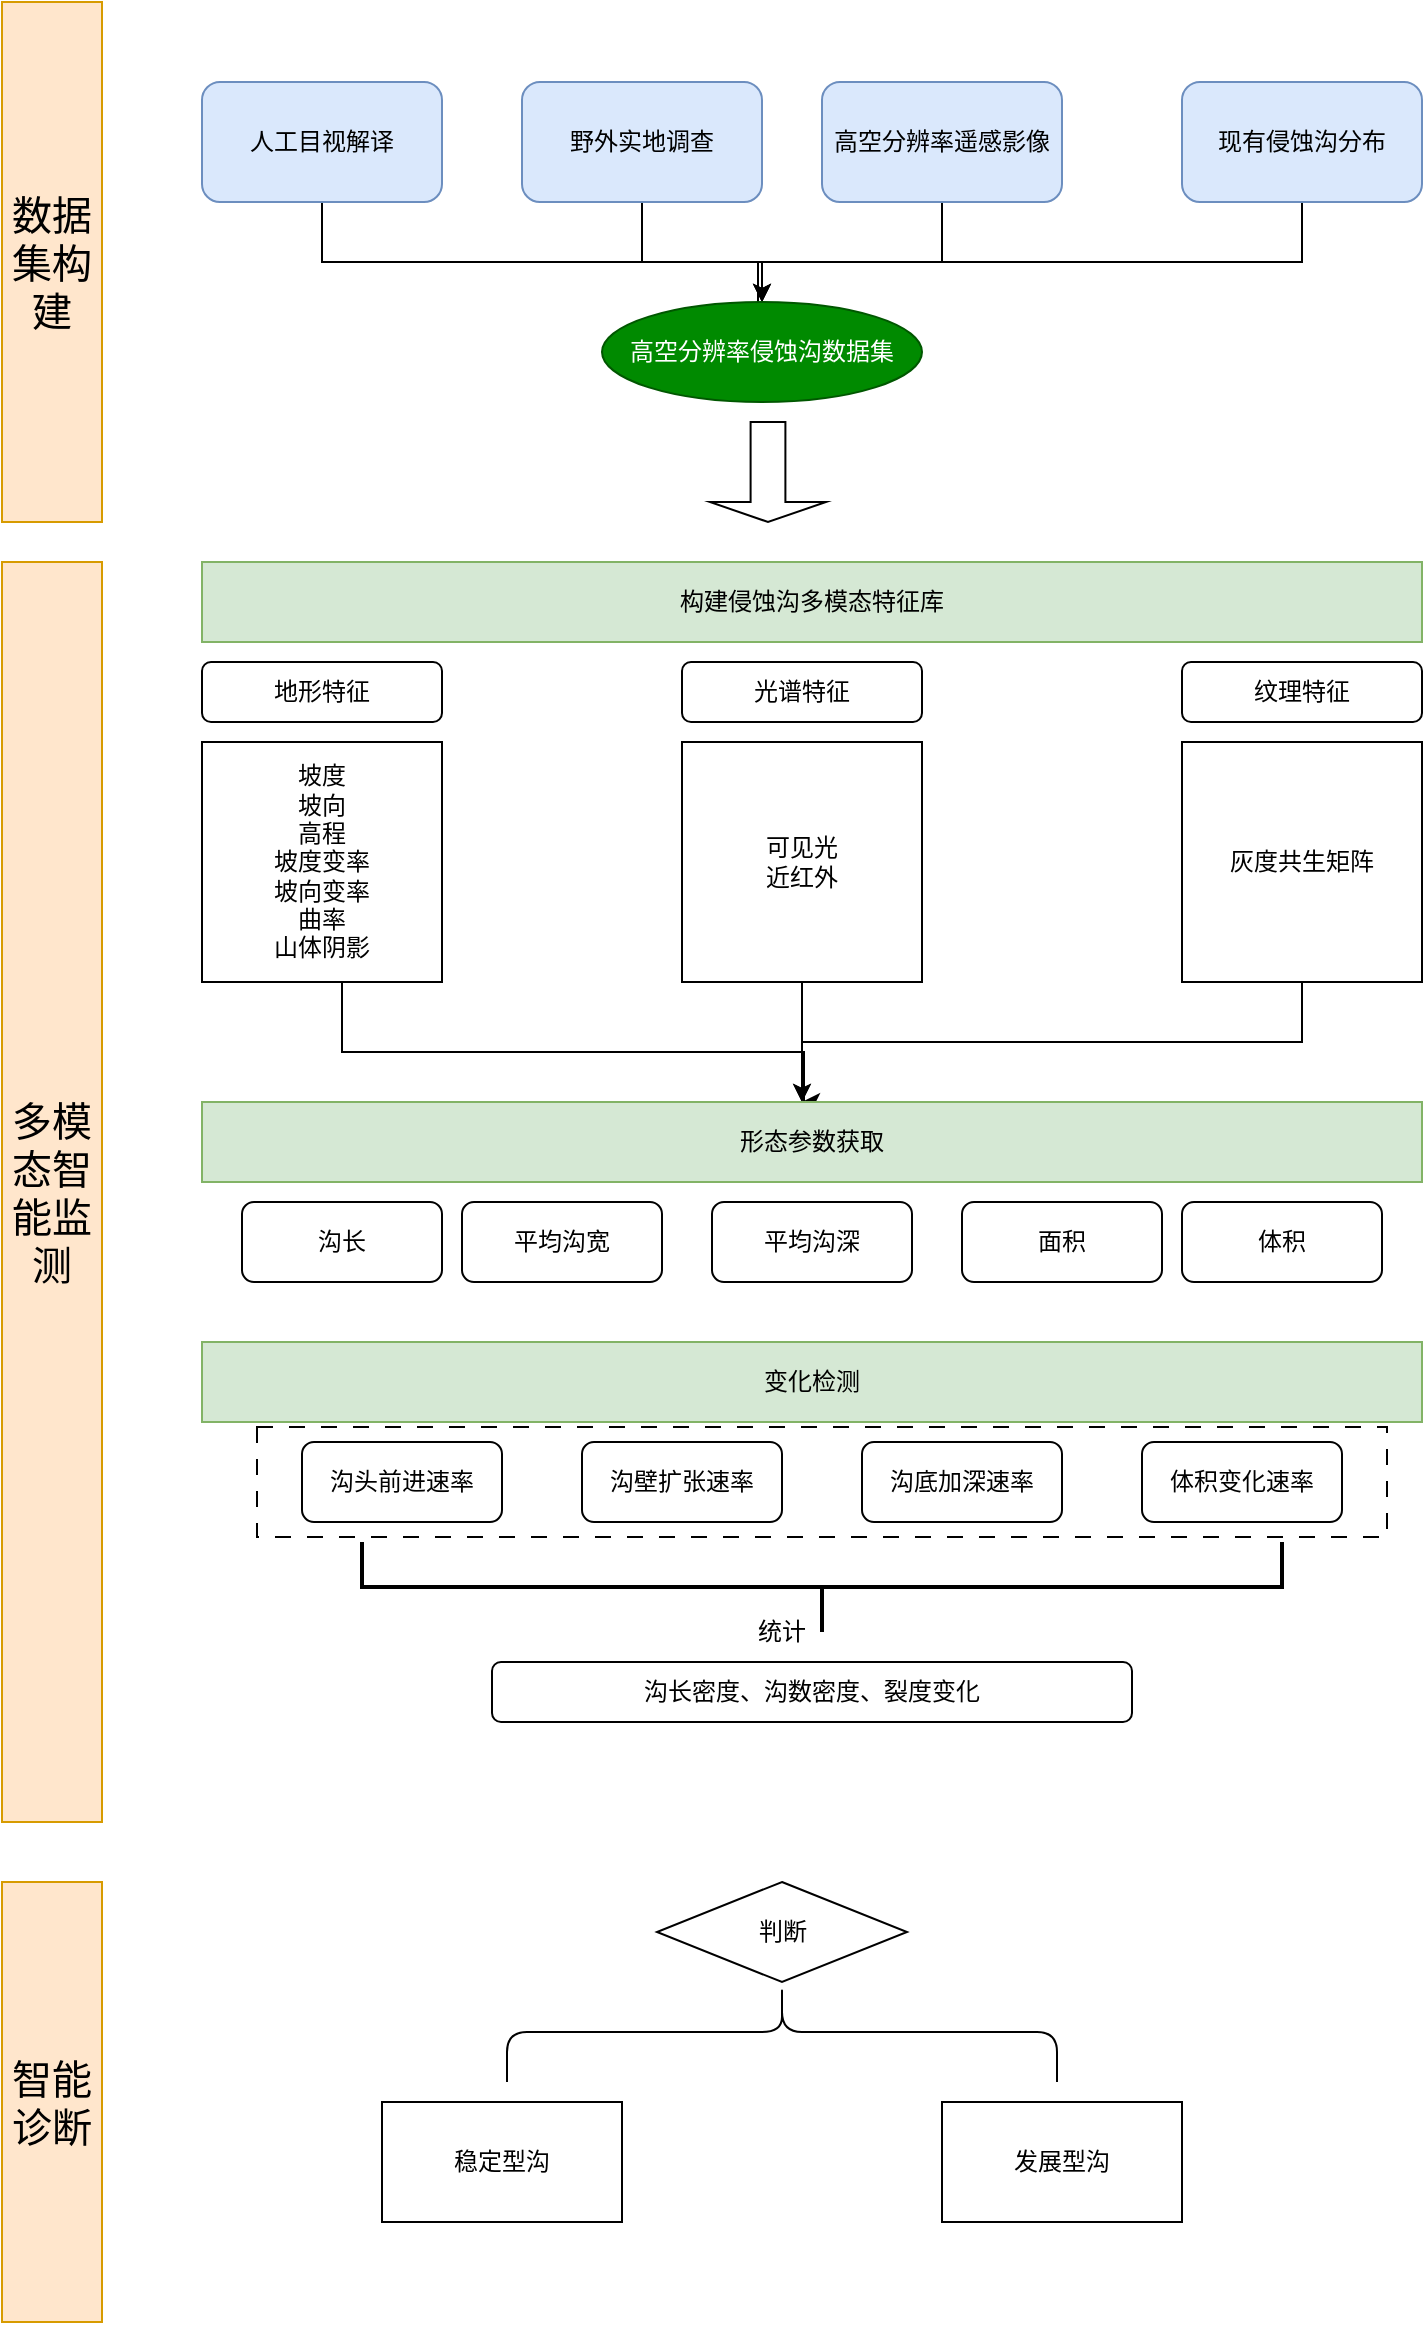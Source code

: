 <mxfile version="26.1.0">
  <diagram name="第 1 页" id="TZFuUK252T7A37Ij6whs">
    <mxGraphModel dx="1042" dy="573" grid="1" gridSize="10" guides="1" tooltips="1" connect="1" arrows="1" fold="1" page="1" pageScale="1" pageWidth="827" pageHeight="1169" math="0" shadow="0">
      <root>
        <mxCell id="0" />
        <mxCell id="1" parent="0" />
        <mxCell id="YTZnSgjd3nYbgK_upiZN-1" value="&lt;font style=&quot;font-size: 20px;&quot;&gt;数据集构建&lt;/font&gt;" style="rounded=0;whiteSpace=wrap;html=1;fillColor=#ffe6cc;strokeColor=#d79b00;" vertex="1" parent="1">
          <mxGeometry x="60" width="50" height="260" as="geometry" />
        </mxCell>
        <mxCell id="YTZnSgjd3nYbgK_upiZN-2" value="&lt;font style=&quot;font-size: 20px;&quot;&gt;多模态智能监测&lt;/font&gt;" style="rounded=0;whiteSpace=wrap;html=1;fillColor=#ffe6cc;strokeColor=#d79b00;" vertex="1" parent="1">
          <mxGeometry x="60" y="280" width="50" height="630" as="geometry" />
        </mxCell>
        <mxCell id="YTZnSgjd3nYbgK_upiZN-4" value="&lt;font style=&quot;font-size: 20px;&quot;&gt;智能诊断&lt;/font&gt;" style="rounded=0;whiteSpace=wrap;html=1;fillColor=#ffe6cc;strokeColor=#d79b00;" vertex="1" parent="1">
          <mxGeometry x="60" y="940" width="50" height="220" as="geometry" />
        </mxCell>
        <mxCell id="YTZnSgjd3nYbgK_upiZN-13" style="edgeStyle=orthogonalEdgeStyle;rounded=0;orthogonalLoop=1;jettySize=auto;html=1;entryX=0.547;entryY=0.015;entryDx=0;entryDy=0;entryPerimeter=0;" edge="1" parent="1" target="YTZnSgjd3nYbgK_upiZN-14">
          <mxGeometry relative="1" as="geometry">
            <mxPoint x="250" y="220" as="targetPoint" />
            <mxPoint x="220" y="90" as="sourcePoint" />
            <Array as="points">
              <mxPoint x="220" y="130" />
              <mxPoint x="438" y="130" />
              <mxPoint x="438" y="181" />
            </Array>
          </mxGeometry>
        </mxCell>
        <mxCell id="YTZnSgjd3nYbgK_upiZN-8" value="人工目视解译" style="rounded=1;whiteSpace=wrap;html=1;fillColor=#dae8fc;strokeColor=#6c8ebf;" vertex="1" parent="1">
          <mxGeometry x="160" y="40" width="120" height="60" as="geometry" />
        </mxCell>
        <mxCell id="YTZnSgjd3nYbgK_upiZN-19" style="edgeStyle=orthogonalEdgeStyle;rounded=0;orthogonalLoop=1;jettySize=auto;html=1;entryX=0.5;entryY=0;entryDx=0;entryDy=0;" edge="1" parent="1" source="YTZnSgjd3nYbgK_upiZN-9" target="YTZnSgjd3nYbgK_upiZN-14">
          <mxGeometry relative="1" as="geometry">
            <Array as="points">
              <mxPoint x="380" y="130" />
              <mxPoint x="440" y="130" />
            </Array>
          </mxGeometry>
        </mxCell>
        <mxCell id="YTZnSgjd3nYbgK_upiZN-9" value="野外实地调查" style="rounded=1;whiteSpace=wrap;html=1;fillColor=#dae8fc;strokeColor=#6c8ebf;" vertex="1" parent="1">
          <mxGeometry x="320" y="40" width="120" height="60" as="geometry" />
        </mxCell>
        <mxCell id="YTZnSgjd3nYbgK_upiZN-16" style="edgeStyle=orthogonalEdgeStyle;rounded=0;orthogonalLoop=1;jettySize=auto;html=1;" edge="1" parent="1" source="YTZnSgjd3nYbgK_upiZN-10" target="YTZnSgjd3nYbgK_upiZN-14">
          <mxGeometry relative="1" as="geometry">
            <Array as="points">
              <mxPoint x="530" y="130" />
              <mxPoint x="440" y="130" />
            </Array>
          </mxGeometry>
        </mxCell>
        <mxCell id="YTZnSgjd3nYbgK_upiZN-10" value="高空分辨率遥感影像" style="rounded=1;whiteSpace=wrap;html=1;fillColor=#dae8fc;strokeColor=#6c8ebf;" vertex="1" parent="1">
          <mxGeometry x="470" y="40" width="120" height="60" as="geometry" />
        </mxCell>
        <mxCell id="YTZnSgjd3nYbgK_upiZN-27" style="edgeStyle=orthogonalEdgeStyle;rounded=0;orthogonalLoop=1;jettySize=auto;html=1;entryX=0.5;entryY=0;entryDx=0;entryDy=0;" edge="1" parent="1" source="YTZnSgjd3nYbgK_upiZN-11" target="YTZnSgjd3nYbgK_upiZN-14">
          <mxGeometry relative="1" as="geometry">
            <Array as="points">
              <mxPoint x="710" y="130" />
              <mxPoint x="440" y="130" />
            </Array>
          </mxGeometry>
        </mxCell>
        <mxCell id="YTZnSgjd3nYbgK_upiZN-11" value="现有侵蚀沟分布" style="rounded=1;whiteSpace=wrap;html=1;fillColor=#dae8fc;strokeColor=#6c8ebf;" vertex="1" parent="1">
          <mxGeometry x="650" y="40" width="120" height="60" as="geometry" />
        </mxCell>
        <mxCell id="YTZnSgjd3nYbgK_upiZN-14" value="高空分辨率侵蚀沟数据集" style="ellipse;whiteSpace=wrap;html=1;fillColor=#008a00;strokeColor=#005700;fontColor=#ffffff;" vertex="1" parent="1">
          <mxGeometry x="360" y="150" width="160" height="50" as="geometry" />
        </mxCell>
        <mxCell id="YTZnSgjd3nYbgK_upiZN-20" value="构建侵蚀沟多模态特征库" style="rounded=0;whiteSpace=wrap;html=1;fillColor=#d5e8d4;strokeColor=#82b366;" vertex="1" parent="1">
          <mxGeometry x="160" y="280" width="610" height="40" as="geometry" />
        </mxCell>
        <mxCell id="YTZnSgjd3nYbgK_upiZN-21" value="地形特征" style="rounded=1;whiteSpace=wrap;html=1;" vertex="1" parent="1">
          <mxGeometry x="160" y="330" width="120" height="30" as="geometry" />
        </mxCell>
        <mxCell id="YTZnSgjd3nYbgK_upiZN-22" value="光谱特征" style="rounded=1;whiteSpace=wrap;html=1;" vertex="1" parent="1">
          <mxGeometry x="400" y="330" width="120" height="30" as="geometry" />
        </mxCell>
        <mxCell id="YTZnSgjd3nYbgK_upiZN-23" value="纹理特征" style="rounded=1;whiteSpace=wrap;html=1;" vertex="1" parent="1">
          <mxGeometry x="650" y="330" width="120" height="30" as="geometry" />
        </mxCell>
        <mxCell id="YTZnSgjd3nYbgK_upiZN-25" value="" style="shape=singleArrow;direction=south;whiteSpace=wrap;html=1;" vertex="1" parent="1">
          <mxGeometry x="414" y="210" width="58" height="50" as="geometry" />
        </mxCell>
        <mxCell id="YTZnSgjd3nYbgK_upiZN-33" style="edgeStyle=orthogonalEdgeStyle;rounded=0;orthogonalLoop=1;jettySize=auto;html=1;exitX=0.5;exitY=1;exitDx=0;exitDy=0;" edge="1" parent="1">
          <mxGeometry relative="1" as="geometry">
            <mxPoint x="460" y="550" as="targetPoint" />
            <mxPoint x="230" y="490" as="sourcePoint" />
            <Array as="points">
              <mxPoint x="230" y="525" />
              <mxPoint x="461" y="525" />
            </Array>
          </mxGeometry>
        </mxCell>
        <mxCell id="YTZnSgjd3nYbgK_upiZN-28" value="坡度&lt;div&gt;坡向&lt;/div&gt;&lt;div&gt;高程&lt;/div&gt;&lt;div&gt;坡度变率&lt;/div&gt;&lt;div&gt;坡向变率&lt;/div&gt;&lt;div&gt;曲率&lt;/div&gt;&lt;div&gt;山体阴影&lt;/div&gt;" style="whiteSpace=wrap;html=1;aspect=fixed;" vertex="1" parent="1">
          <mxGeometry x="160" y="370" width="120" height="120" as="geometry" />
        </mxCell>
        <mxCell id="YTZnSgjd3nYbgK_upiZN-34" style="edgeStyle=orthogonalEdgeStyle;rounded=0;orthogonalLoop=1;jettySize=auto;html=1;" edge="1" parent="1" source="YTZnSgjd3nYbgK_upiZN-29">
          <mxGeometry relative="1" as="geometry">
            <mxPoint x="460" y="550" as="targetPoint" />
          </mxGeometry>
        </mxCell>
        <mxCell id="YTZnSgjd3nYbgK_upiZN-29" value="可见光&lt;div&gt;近红外&lt;/div&gt;" style="whiteSpace=wrap;html=1;aspect=fixed;" vertex="1" parent="1">
          <mxGeometry x="400" y="370" width="120" height="120" as="geometry" />
        </mxCell>
        <mxCell id="YTZnSgjd3nYbgK_upiZN-35" style="edgeStyle=orthogonalEdgeStyle;rounded=0;orthogonalLoop=1;jettySize=auto;html=1;" edge="1" parent="1">
          <mxGeometry relative="1" as="geometry">
            <mxPoint x="460" y="550" as="targetPoint" />
            <mxPoint x="710" y="490" as="sourcePoint" />
            <Array as="points">
              <mxPoint x="710" y="520" />
              <mxPoint x="460" y="520" />
            </Array>
          </mxGeometry>
        </mxCell>
        <mxCell id="YTZnSgjd3nYbgK_upiZN-30" value="灰度共生矩阵" style="whiteSpace=wrap;html=1;aspect=fixed;" vertex="1" parent="1">
          <mxGeometry x="650" y="370" width="120" height="120" as="geometry" />
        </mxCell>
        <mxCell id="YTZnSgjd3nYbgK_upiZN-36" value="形态参数获取" style="rounded=0;whiteSpace=wrap;html=1;fillColor=#d5e8d4;strokeColor=#82b366;" vertex="1" parent="1">
          <mxGeometry x="160" y="550" width="610" height="40" as="geometry" />
        </mxCell>
        <mxCell id="YTZnSgjd3nYbgK_upiZN-37" value="沟长" style="rounded=1;whiteSpace=wrap;html=1;" vertex="1" parent="1">
          <mxGeometry x="180" y="600" width="100" height="40" as="geometry" />
        </mxCell>
        <mxCell id="YTZnSgjd3nYbgK_upiZN-38" value="平均沟宽" style="rounded=1;whiteSpace=wrap;html=1;" vertex="1" parent="1">
          <mxGeometry x="290" y="600" width="100" height="40" as="geometry" />
        </mxCell>
        <mxCell id="YTZnSgjd3nYbgK_upiZN-39" value="平均沟深" style="rounded=1;whiteSpace=wrap;html=1;" vertex="1" parent="1">
          <mxGeometry x="415" y="600" width="100" height="40" as="geometry" />
        </mxCell>
        <mxCell id="YTZnSgjd3nYbgK_upiZN-40" value="体积" style="rounded=1;whiteSpace=wrap;html=1;" vertex="1" parent="1">
          <mxGeometry x="650" y="600" width="100" height="40" as="geometry" />
        </mxCell>
        <mxCell id="YTZnSgjd3nYbgK_upiZN-41" value="变化检测" style="rounded=0;whiteSpace=wrap;html=1;fillColor=#d5e8d4;strokeColor=#82b366;" vertex="1" parent="1">
          <mxGeometry x="160" y="670" width="610" height="40" as="geometry" />
        </mxCell>
        <mxCell id="YTZnSgjd3nYbgK_upiZN-42" value="沟头前进速率" style="rounded=1;whiteSpace=wrap;html=1;" vertex="1" parent="1">
          <mxGeometry x="210" y="720" width="100" height="40" as="geometry" />
        </mxCell>
        <mxCell id="YTZnSgjd3nYbgK_upiZN-43" value="沟壁扩张速率" style="rounded=1;whiteSpace=wrap;html=1;" vertex="1" parent="1">
          <mxGeometry x="350" y="720" width="100" height="40" as="geometry" />
        </mxCell>
        <mxCell id="YTZnSgjd3nYbgK_upiZN-44" value="沟底加深速率" style="rounded=1;whiteSpace=wrap;html=1;" vertex="1" parent="1">
          <mxGeometry x="490" y="720" width="100" height="40" as="geometry" />
        </mxCell>
        <mxCell id="YTZnSgjd3nYbgK_upiZN-45" value="" style="strokeWidth=2;html=1;shape=mxgraph.flowchart.annotation_2;align=left;labelPosition=right;pointerEvents=1;direction=north;" vertex="1" parent="1">
          <mxGeometry x="240" y="770" width="460" height="45" as="geometry" />
        </mxCell>
        <mxCell id="YTZnSgjd3nYbgK_upiZN-48" value="沟长密度、沟数密度、裂度变化" style="rounded=1;whiteSpace=wrap;html=1;" vertex="1" parent="1">
          <mxGeometry x="305" y="830" width="320" height="30" as="geometry" />
        </mxCell>
        <mxCell id="YTZnSgjd3nYbgK_upiZN-52" value="体积变化速率" style="rounded=1;whiteSpace=wrap;html=1;" vertex="1" parent="1">
          <mxGeometry x="630" y="720" width="100" height="40" as="geometry" />
        </mxCell>
        <mxCell id="YTZnSgjd3nYbgK_upiZN-53" value="统计" style="text;strokeColor=none;align=center;fillColor=none;html=1;verticalAlign=middle;whiteSpace=wrap;rounded=0;" vertex="1" parent="1">
          <mxGeometry x="420" y="800" width="60" height="30" as="geometry" />
        </mxCell>
        <mxCell id="YTZnSgjd3nYbgK_upiZN-59" value="面积" style="rounded=1;whiteSpace=wrap;html=1;" vertex="1" parent="1">
          <mxGeometry x="540" y="600" width="100" height="40" as="geometry" />
        </mxCell>
        <mxCell id="YTZnSgjd3nYbgK_upiZN-62" value="" style="shape=curlyBracket;whiteSpace=wrap;html=1;rounded=1;labelPosition=left;verticalLabelPosition=middle;align=right;verticalAlign=middle;size=0.5;direction=south;" vertex="1" parent="1">
          <mxGeometry x="312.5" y="990" width="275" height="50" as="geometry" />
        </mxCell>
        <mxCell id="YTZnSgjd3nYbgK_upiZN-64" value="判断" style="rhombus;whiteSpace=wrap;html=1;" vertex="1" parent="1">
          <mxGeometry x="387.5" y="940" width="125" height="50" as="geometry" />
        </mxCell>
        <mxCell id="YTZnSgjd3nYbgK_upiZN-65" value="稳定型沟" style="rounded=0;whiteSpace=wrap;html=1;" vertex="1" parent="1">
          <mxGeometry x="250" y="1050" width="120" height="60" as="geometry" />
        </mxCell>
        <mxCell id="YTZnSgjd3nYbgK_upiZN-66" value="发展型沟" style="rounded=0;whiteSpace=wrap;html=1;" vertex="1" parent="1">
          <mxGeometry x="530" y="1050" width="120" height="60" as="geometry" />
        </mxCell>
        <mxCell id="YTZnSgjd3nYbgK_upiZN-67" value="" style="verticalLabelPosition=bottom;verticalAlign=top;html=1;shape=mxgraph.basic.rect;fillColor2=none;strokeWidth=1;size=20;indent=5;fillStyle=cross-hatch;fillColor=none;dashed=1;dashPattern=8 8;" vertex="1" parent="1">
          <mxGeometry x="187.5" y="712.5" width="565" height="55" as="geometry" />
        </mxCell>
      </root>
    </mxGraphModel>
  </diagram>
</mxfile>
